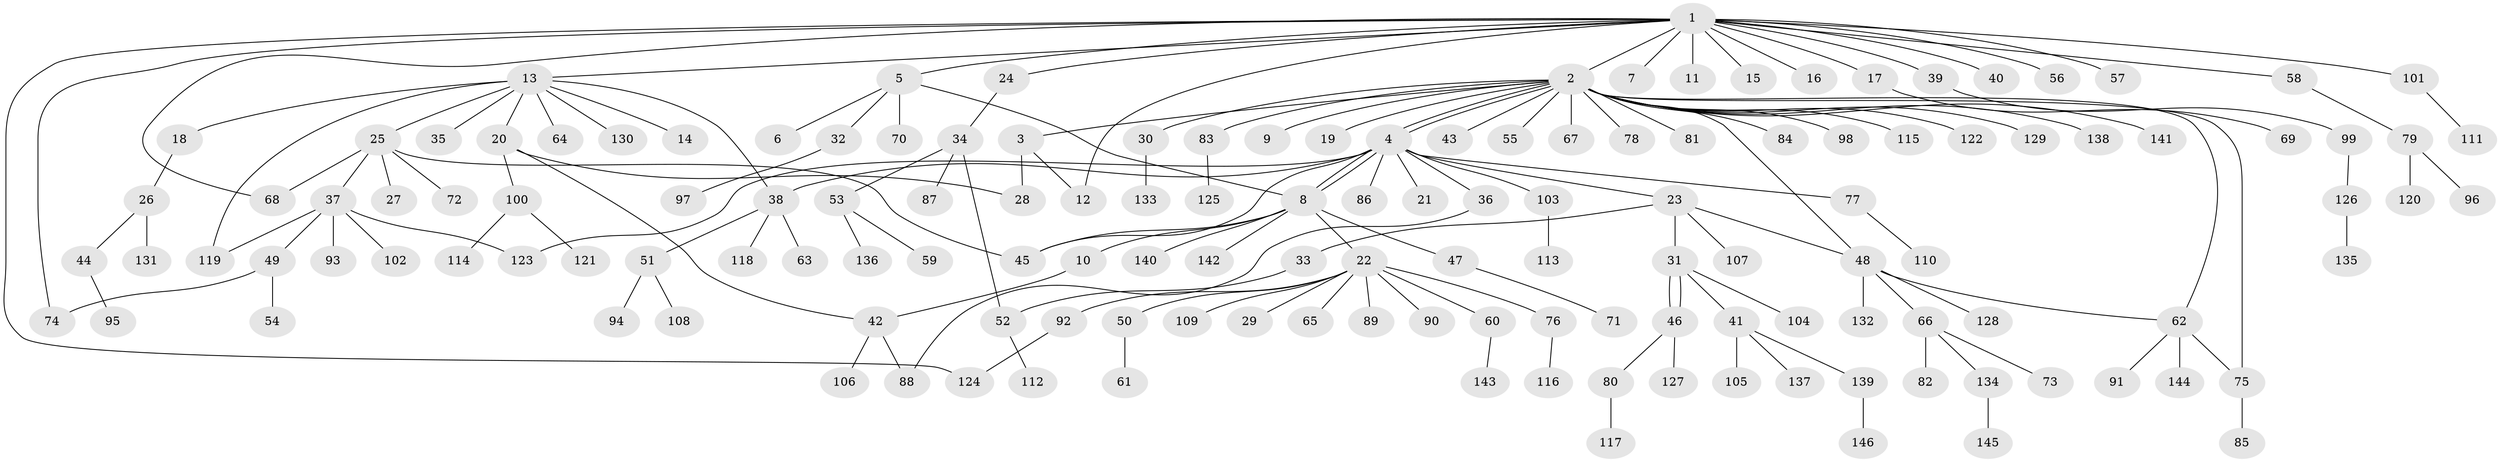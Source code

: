 // Generated by graph-tools (version 1.1) at 2025/47/03/09/25 04:47:00]
// undirected, 146 vertices, 165 edges
graph export_dot {
graph [start="1"]
  node [color=gray90,style=filled];
  1;
  2;
  3;
  4;
  5;
  6;
  7;
  8;
  9;
  10;
  11;
  12;
  13;
  14;
  15;
  16;
  17;
  18;
  19;
  20;
  21;
  22;
  23;
  24;
  25;
  26;
  27;
  28;
  29;
  30;
  31;
  32;
  33;
  34;
  35;
  36;
  37;
  38;
  39;
  40;
  41;
  42;
  43;
  44;
  45;
  46;
  47;
  48;
  49;
  50;
  51;
  52;
  53;
  54;
  55;
  56;
  57;
  58;
  59;
  60;
  61;
  62;
  63;
  64;
  65;
  66;
  67;
  68;
  69;
  70;
  71;
  72;
  73;
  74;
  75;
  76;
  77;
  78;
  79;
  80;
  81;
  82;
  83;
  84;
  85;
  86;
  87;
  88;
  89;
  90;
  91;
  92;
  93;
  94;
  95;
  96;
  97;
  98;
  99;
  100;
  101;
  102;
  103;
  104;
  105;
  106;
  107;
  108;
  109;
  110;
  111;
  112;
  113;
  114;
  115;
  116;
  117;
  118;
  119;
  120;
  121;
  122;
  123;
  124;
  125;
  126;
  127;
  128;
  129;
  130;
  131;
  132;
  133;
  134;
  135;
  136;
  137;
  138;
  139;
  140;
  141;
  142;
  143;
  144;
  145;
  146;
  1 -- 2;
  1 -- 5;
  1 -- 7;
  1 -- 11;
  1 -- 12;
  1 -- 13;
  1 -- 15;
  1 -- 16;
  1 -- 17;
  1 -- 24;
  1 -- 39;
  1 -- 40;
  1 -- 56;
  1 -- 57;
  1 -- 58;
  1 -- 68;
  1 -- 74;
  1 -- 101;
  1 -- 124;
  2 -- 3;
  2 -- 4;
  2 -- 4;
  2 -- 9;
  2 -- 19;
  2 -- 30;
  2 -- 43;
  2 -- 48;
  2 -- 55;
  2 -- 62;
  2 -- 67;
  2 -- 75;
  2 -- 78;
  2 -- 81;
  2 -- 83;
  2 -- 84;
  2 -- 98;
  2 -- 115;
  2 -- 122;
  2 -- 129;
  2 -- 138;
  2 -- 141;
  3 -- 12;
  3 -- 28;
  4 -- 8;
  4 -- 8;
  4 -- 21;
  4 -- 23;
  4 -- 36;
  4 -- 38;
  4 -- 45;
  4 -- 77;
  4 -- 86;
  4 -- 103;
  4 -- 123;
  5 -- 6;
  5 -- 8;
  5 -- 32;
  5 -- 70;
  8 -- 10;
  8 -- 22;
  8 -- 45;
  8 -- 47;
  8 -- 140;
  8 -- 142;
  10 -- 42;
  13 -- 14;
  13 -- 18;
  13 -- 20;
  13 -- 25;
  13 -- 35;
  13 -- 38;
  13 -- 64;
  13 -- 119;
  13 -- 130;
  17 -- 69;
  18 -- 26;
  20 -- 28;
  20 -- 42;
  20 -- 100;
  22 -- 29;
  22 -- 50;
  22 -- 60;
  22 -- 65;
  22 -- 76;
  22 -- 89;
  22 -- 90;
  22 -- 92;
  22 -- 109;
  23 -- 31;
  23 -- 33;
  23 -- 48;
  23 -- 107;
  24 -- 34;
  25 -- 27;
  25 -- 37;
  25 -- 45;
  25 -- 68;
  25 -- 72;
  26 -- 44;
  26 -- 131;
  30 -- 133;
  31 -- 41;
  31 -- 46;
  31 -- 46;
  31 -- 104;
  32 -- 97;
  33 -- 52;
  34 -- 52;
  34 -- 53;
  34 -- 87;
  36 -- 88;
  37 -- 49;
  37 -- 93;
  37 -- 102;
  37 -- 119;
  37 -- 123;
  38 -- 51;
  38 -- 63;
  38 -- 118;
  39 -- 99;
  41 -- 105;
  41 -- 137;
  41 -- 139;
  42 -- 88;
  42 -- 106;
  44 -- 95;
  46 -- 80;
  46 -- 127;
  47 -- 71;
  48 -- 62;
  48 -- 66;
  48 -- 128;
  48 -- 132;
  49 -- 54;
  49 -- 74;
  50 -- 61;
  51 -- 94;
  51 -- 108;
  52 -- 112;
  53 -- 59;
  53 -- 136;
  58 -- 79;
  60 -- 143;
  62 -- 75;
  62 -- 91;
  62 -- 144;
  66 -- 73;
  66 -- 82;
  66 -- 134;
  75 -- 85;
  76 -- 116;
  77 -- 110;
  79 -- 96;
  79 -- 120;
  80 -- 117;
  83 -- 125;
  92 -- 124;
  99 -- 126;
  100 -- 114;
  100 -- 121;
  101 -- 111;
  103 -- 113;
  126 -- 135;
  134 -- 145;
  139 -- 146;
}
